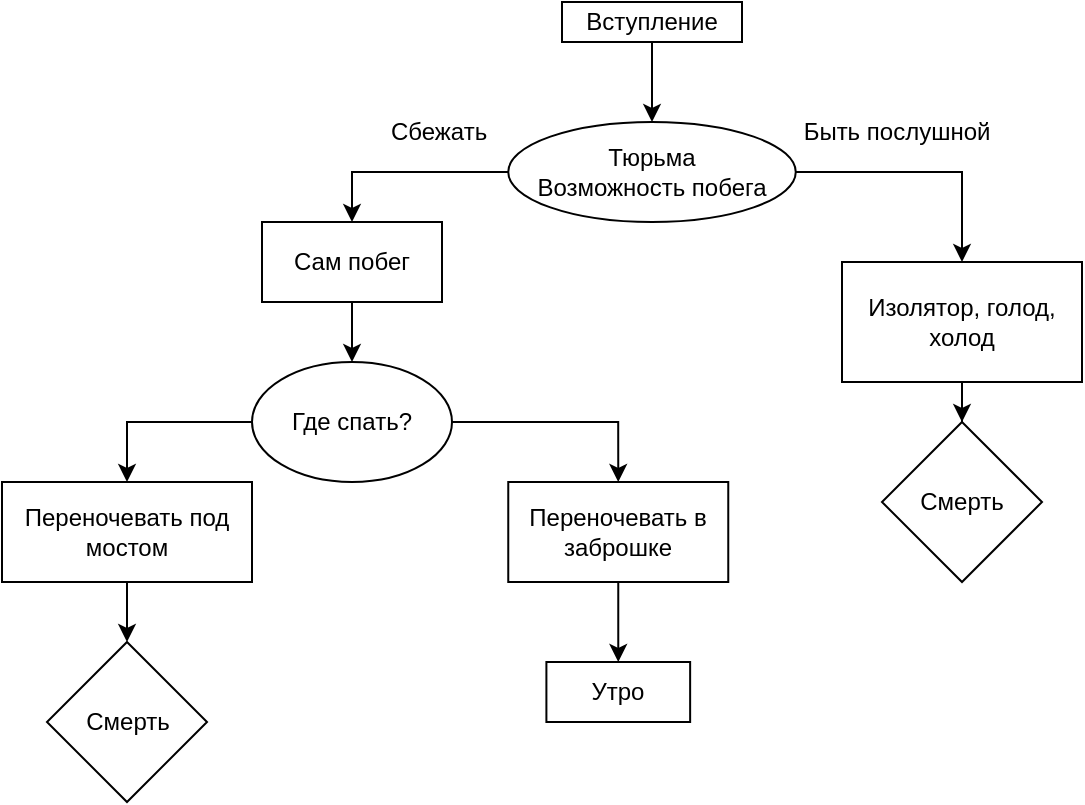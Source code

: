 <mxfile version="24.7.11">
  <diagram name="Страница — 1" id="UGsZBOF6XvNXrdalulC6">
    <mxGraphModel dx="1434" dy="791" grid="1" gridSize="10" guides="1" tooltips="1" connect="1" arrows="1" fold="1" page="1" pageScale="1" pageWidth="827" pageHeight="1169" math="0" shadow="0">
      <root>
        <mxCell id="0" />
        <mxCell id="1" parent="0" />
        <mxCell id="2g3VjrEPVkcxrCoPNEAl-7" style="edgeStyle=orthogonalEdgeStyle;rounded=0;orthogonalLoop=1;jettySize=auto;html=1;exitX=0.5;exitY=1;exitDx=0;exitDy=0;entryX=0.5;entryY=0;entryDx=0;entryDy=0;" edge="1" parent="1" source="2g3VjrEPVkcxrCoPNEAl-1" target="2g3VjrEPVkcxrCoPNEAl-6">
          <mxGeometry relative="1" as="geometry" />
        </mxCell>
        <mxCell id="2g3VjrEPVkcxrCoPNEAl-1" value="Вступление" style="rounded=0;whiteSpace=wrap;html=1;" vertex="1" parent="1">
          <mxGeometry x="360" y="50" width="90" height="20" as="geometry" />
        </mxCell>
        <mxCell id="2g3VjrEPVkcxrCoPNEAl-9" style="edgeStyle=orthogonalEdgeStyle;rounded=0;orthogonalLoop=1;jettySize=auto;html=1;entryX=0.5;entryY=0;entryDx=0;entryDy=0;" edge="1" parent="1" source="2g3VjrEPVkcxrCoPNEAl-6" target="2g3VjrEPVkcxrCoPNEAl-8">
          <mxGeometry relative="1" as="geometry" />
        </mxCell>
        <mxCell id="2g3VjrEPVkcxrCoPNEAl-12" style="edgeStyle=orthogonalEdgeStyle;rounded=0;orthogonalLoop=1;jettySize=auto;html=1;exitX=0;exitY=0.5;exitDx=0;exitDy=0;entryX=0.5;entryY=0;entryDx=0;entryDy=0;" edge="1" parent="1" source="2g3VjrEPVkcxrCoPNEAl-6" target="2g3VjrEPVkcxrCoPNEAl-11">
          <mxGeometry relative="1" as="geometry" />
        </mxCell>
        <mxCell id="2g3VjrEPVkcxrCoPNEAl-6" value="Тюрьма&lt;div&gt;Возможность побега&lt;/div&gt;" style="ellipse;whiteSpace=wrap;html=1;" vertex="1" parent="1">
          <mxGeometry x="333.13" y="110" width="143.75" height="50" as="geometry" />
        </mxCell>
        <mxCell id="2g3VjrEPVkcxrCoPNEAl-8" value="Изолятор, голод, холод" style="rounded=0;whiteSpace=wrap;html=1;" vertex="1" parent="1">
          <mxGeometry x="500" y="180" width="120" height="60" as="geometry" />
        </mxCell>
        <mxCell id="2g3VjrEPVkcxrCoPNEAl-10" value="Быть послушной" style="text;html=1;align=center;verticalAlign=middle;resizable=0;points=[];autosize=1;strokeColor=none;fillColor=none;" vertex="1" parent="1">
          <mxGeometry x="466.88" y="100" width="120" height="30" as="geometry" />
        </mxCell>
        <mxCell id="2g3VjrEPVkcxrCoPNEAl-19" style="edgeStyle=orthogonalEdgeStyle;rounded=0;orthogonalLoop=1;jettySize=auto;html=1;exitX=0.5;exitY=1;exitDx=0;exitDy=0;" edge="1" parent="1" source="2g3VjrEPVkcxrCoPNEAl-11" target="2g3VjrEPVkcxrCoPNEAl-18">
          <mxGeometry relative="1" as="geometry" />
        </mxCell>
        <mxCell id="2g3VjrEPVkcxrCoPNEAl-11" value="Сам побег" style="rounded=0;whiteSpace=wrap;html=1;" vertex="1" parent="1">
          <mxGeometry x="210" y="160" width="90" height="40" as="geometry" />
        </mxCell>
        <mxCell id="2g3VjrEPVkcxrCoPNEAl-13" value="Сбежать" style="text;html=1;align=center;verticalAlign=middle;resizable=0;points=[];autosize=1;strokeColor=none;fillColor=none;" vertex="1" parent="1">
          <mxGeometry x="263.13" y="100" width="70" height="30" as="geometry" />
        </mxCell>
        <mxCell id="2g3VjrEPVkcxrCoPNEAl-15" style="edgeStyle=orthogonalEdgeStyle;rounded=0;orthogonalLoop=1;jettySize=auto;html=1;entryX=0.5;entryY=0;entryDx=0;entryDy=0;" edge="1" parent="1" source="2g3VjrEPVkcxrCoPNEAl-8" target="2g3VjrEPVkcxrCoPNEAl-16">
          <mxGeometry relative="1" as="geometry">
            <mxPoint x="560" y="309.98" as="targetPoint" />
          </mxGeometry>
        </mxCell>
        <mxCell id="2g3VjrEPVkcxrCoPNEAl-16" value="Смерть" style="rhombus;whiteSpace=wrap;html=1;" vertex="1" parent="1">
          <mxGeometry x="520" y="260" width="80" height="80" as="geometry" />
        </mxCell>
        <mxCell id="2g3VjrEPVkcxrCoPNEAl-29" style="edgeStyle=orthogonalEdgeStyle;rounded=0;orthogonalLoop=1;jettySize=auto;html=1;exitX=0.5;exitY=1;exitDx=0;exitDy=0;entryX=0.5;entryY=0;entryDx=0;entryDy=0;" edge="1" parent="1" source="2g3VjrEPVkcxrCoPNEAl-17" target="2g3VjrEPVkcxrCoPNEAl-28">
          <mxGeometry relative="1" as="geometry" />
        </mxCell>
        <mxCell id="2g3VjrEPVkcxrCoPNEAl-17" value="Переночевать в заброшке" style="rounded=0;whiteSpace=wrap;html=1;" vertex="1" parent="1">
          <mxGeometry x="333.13" y="290" width="110" height="50" as="geometry" />
        </mxCell>
        <mxCell id="2g3VjrEPVkcxrCoPNEAl-20" style="edgeStyle=orthogonalEdgeStyle;rounded=0;orthogonalLoop=1;jettySize=auto;html=1;exitX=1;exitY=0.5;exitDx=0;exitDy=0;entryX=0.5;entryY=0;entryDx=0;entryDy=0;" edge="1" parent="1" source="2g3VjrEPVkcxrCoPNEAl-18" target="2g3VjrEPVkcxrCoPNEAl-17">
          <mxGeometry relative="1" as="geometry" />
        </mxCell>
        <mxCell id="2g3VjrEPVkcxrCoPNEAl-21" style="edgeStyle=orthogonalEdgeStyle;rounded=0;orthogonalLoop=1;jettySize=auto;html=1;exitX=0;exitY=0.5;exitDx=0;exitDy=0;" edge="1" parent="1" source="2g3VjrEPVkcxrCoPNEAl-18" target="2g3VjrEPVkcxrCoPNEAl-22">
          <mxGeometry relative="1" as="geometry">
            <mxPoint x="140" y="260" as="targetPoint" />
          </mxGeometry>
        </mxCell>
        <mxCell id="2g3VjrEPVkcxrCoPNEAl-18" value="Где спать?" style="ellipse;whiteSpace=wrap;html=1;" vertex="1" parent="1">
          <mxGeometry x="205" y="230" width="100" height="60" as="geometry" />
        </mxCell>
        <mxCell id="2g3VjrEPVkcxrCoPNEAl-26" style="edgeStyle=orthogonalEdgeStyle;rounded=0;orthogonalLoop=1;jettySize=auto;html=1;exitX=0.5;exitY=1;exitDx=0;exitDy=0;entryX=0.5;entryY=0;entryDx=0;entryDy=0;" edge="1" parent="1" source="2g3VjrEPVkcxrCoPNEAl-22" target="2g3VjrEPVkcxrCoPNEAl-27">
          <mxGeometry relative="1" as="geometry">
            <mxPoint x="143" y="370" as="targetPoint" />
          </mxGeometry>
        </mxCell>
        <mxCell id="2g3VjrEPVkcxrCoPNEAl-22" value="Переночевать под мостом" style="rounded=0;whiteSpace=wrap;html=1;" vertex="1" parent="1">
          <mxGeometry x="80" y="290" width="125" height="50" as="geometry" />
        </mxCell>
        <mxCell id="2g3VjrEPVkcxrCoPNEAl-27" value="Смерть" style="rhombus;whiteSpace=wrap;html=1;" vertex="1" parent="1">
          <mxGeometry x="102.5" y="370" width="80" height="80" as="geometry" />
        </mxCell>
        <mxCell id="2g3VjrEPVkcxrCoPNEAl-28" value="Утро" style="rounded=0;whiteSpace=wrap;html=1;" vertex="1" parent="1">
          <mxGeometry x="352.2" y="380" width="71.87" height="30" as="geometry" />
        </mxCell>
      </root>
    </mxGraphModel>
  </diagram>
</mxfile>
